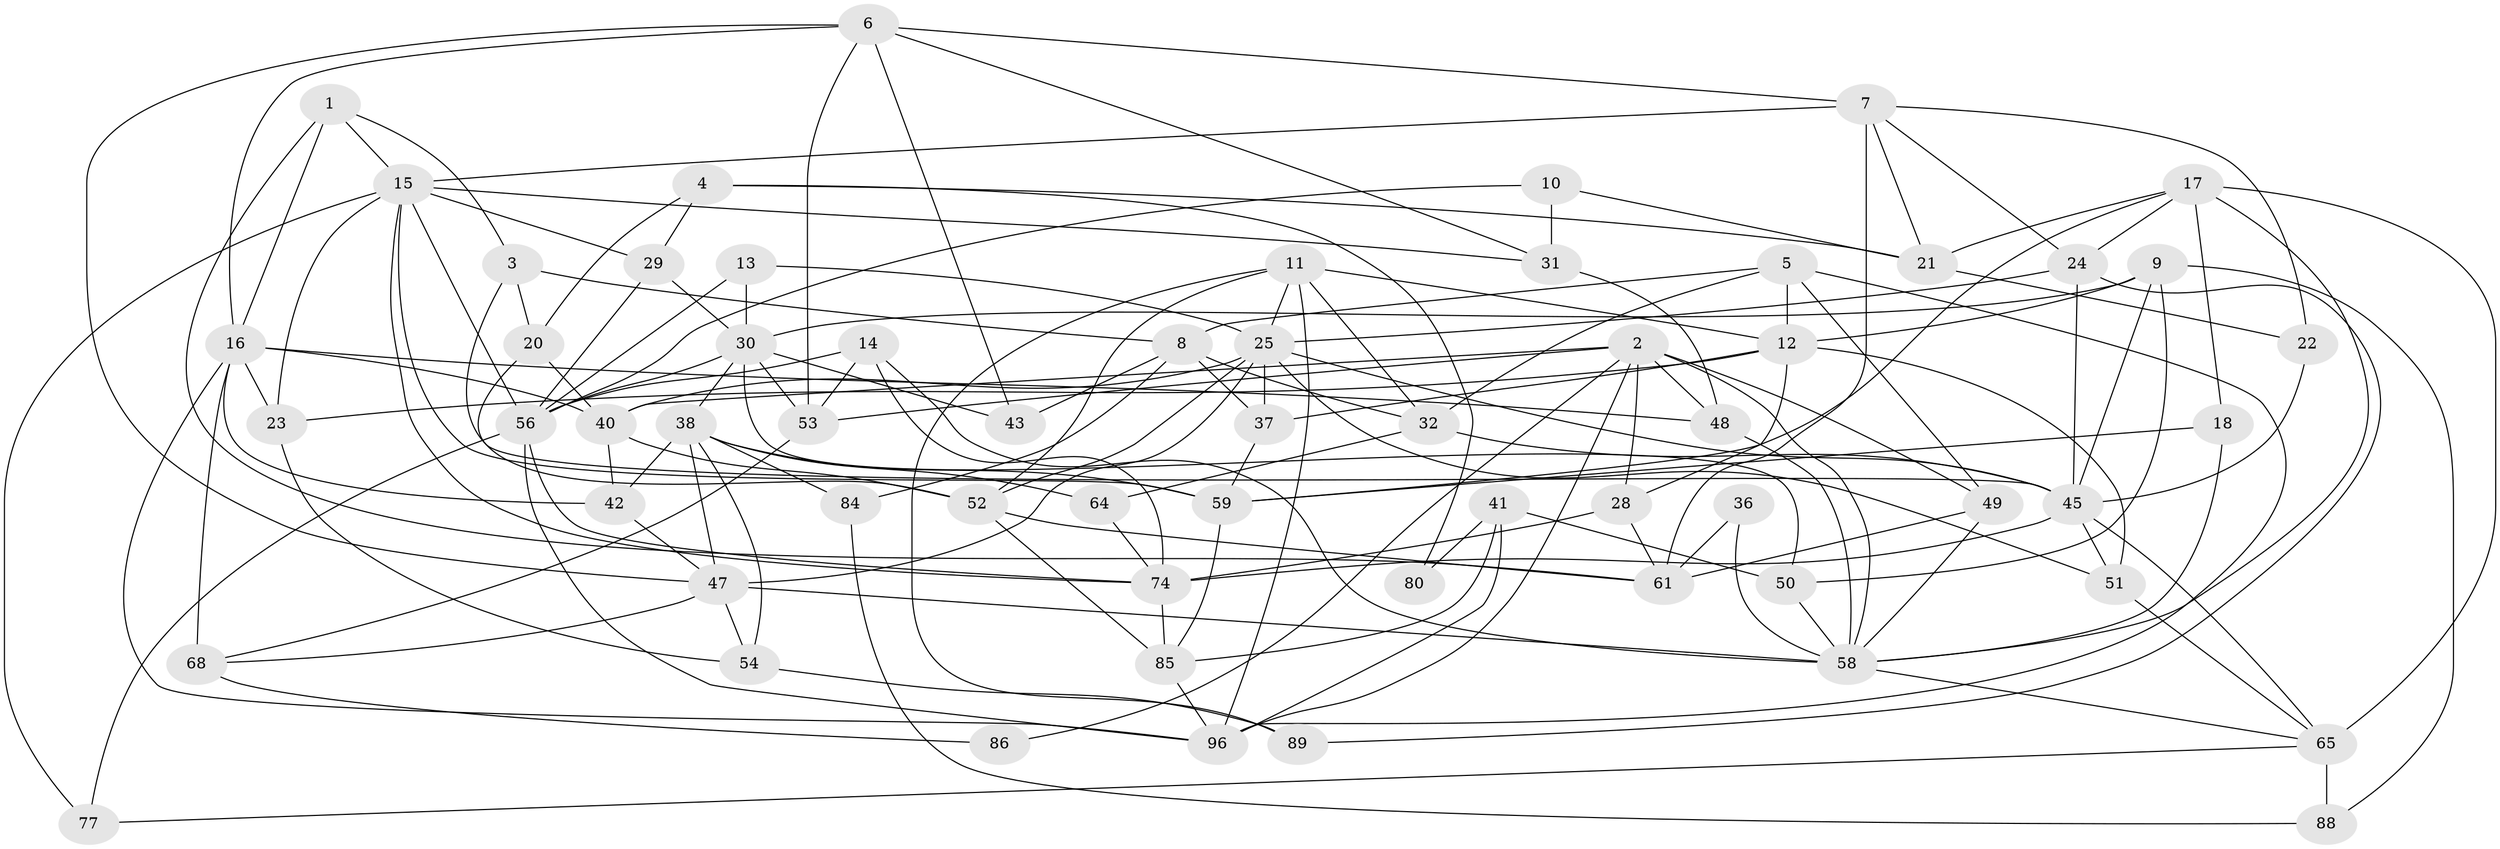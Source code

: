 // Generated by graph-tools (version 1.1) at 2025/23/03/03/25 07:23:58]
// undirected, 61 vertices, 154 edges
graph export_dot {
graph [start="1"]
  node [color=gray90,style=filled];
  1;
  2 [super="+57"];
  3;
  4 [super="+27"];
  5 [super="+44"];
  6 [super="+81"];
  7 [super="+55"];
  8 [super="+26"];
  9 [super="+69"];
  10;
  11 [super="+46"];
  12 [super="+94"];
  13;
  14;
  15 [super="+19"];
  16 [super="+75"];
  17;
  18 [super="+66"];
  20 [super="+62"];
  21 [super="+33"];
  22;
  23 [super="+39"];
  24 [super="+34"];
  25 [super="+35"];
  28 [super="+95"];
  29 [super="+90"];
  30 [super="+63"];
  31;
  32;
  36;
  37 [super="+92"];
  38 [super="+71"];
  40 [super="+97"];
  41;
  42 [super="+83"];
  43;
  45 [super="+73"];
  47 [super="+76"];
  48 [super="+78"];
  49;
  50 [super="+93"];
  51 [super="+79"];
  52 [super="+67"];
  53 [super="+60"];
  54;
  56 [super="+98"];
  58 [super="+82"];
  59 [super="+70"];
  61 [super="+87"];
  64;
  65 [super="+72"];
  68;
  74 [super="+91"];
  77;
  80;
  84;
  85;
  86;
  88;
  89;
  96 [super="+99"];
  1 -- 3;
  1 -- 61;
  1 -- 15;
  1 -- 16;
  2 -- 96;
  2 -- 48;
  2 -- 49;
  2 -- 53;
  2 -- 86;
  2 -- 40;
  2 -- 28;
  2 -- 58;
  3 -- 45;
  3 -- 8;
  3 -- 20;
  4 -- 29;
  4 -- 80;
  4 -- 21;
  4 -- 20;
  5 -- 49;
  5 -- 96;
  5 -- 8;
  5 -- 32;
  5 -- 12;
  6 -- 31;
  6 -- 7;
  6 -- 16;
  6 -- 53;
  6 -- 43;
  6 -- 47;
  7 -- 61 [weight=2];
  7 -- 21;
  7 -- 22;
  7 -- 24;
  7 -- 15;
  8 -- 37;
  8 -- 43;
  8 -- 84;
  8 -- 32;
  9 -- 45;
  9 -- 30;
  9 -- 88;
  9 -- 50;
  9 -- 12;
  10 -- 21;
  10 -- 56;
  10 -- 31;
  11 -- 89;
  11 -- 32;
  11 -- 96;
  11 -- 52;
  11 -- 25;
  11 -- 12;
  12 -- 51;
  12 -- 28;
  12 -- 37;
  12 -- 23;
  13 -- 25;
  13 -- 56;
  13 -- 30;
  14 -- 74;
  14 -- 53;
  14 -- 56;
  14 -- 58;
  15 -- 31 [weight=2];
  15 -- 77;
  15 -- 56;
  15 -- 59;
  15 -- 29;
  15 -- 74;
  15 -- 23;
  16 -- 96;
  16 -- 68;
  16 -- 40;
  16 -- 48;
  16 -- 23;
  16 -- 42;
  17 -- 24;
  17 -- 18;
  17 -- 58;
  17 -- 65;
  17 -- 21;
  17 -- 59;
  18 -- 59;
  18 -- 58;
  20 -- 52;
  20 -- 40;
  21 -- 22;
  22 -- 45;
  23 -- 54;
  24 -- 25;
  24 -- 89;
  24 -- 45 [weight=2];
  25 -- 47;
  25 -- 45;
  25 -- 51;
  25 -- 52;
  25 -- 40;
  25 -- 37;
  28 -- 74;
  28 -- 61;
  29 -- 30;
  29 -- 56;
  30 -- 43;
  30 -- 50;
  30 -- 53;
  30 -- 38;
  30 -- 56;
  31 -- 48;
  32 -- 64;
  32 -- 45;
  36 -- 61;
  36 -- 58;
  37 -- 59;
  38 -- 84;
  38 -- 59 [weight=2];
  38 -- 64;
  38 -- 47;
  38 -- 54;
  38 -- 42 [weight=2];
  40 -- 52;
  40 -- 42;
  41 -- 85;
  41 -- 96;
  41 -- 80;
  41 -- 50;
  42 -- 47;
  45 -- 51;
  45 -- 65;
  45 -- 74;
  47 -- 68;
  47 -- 54;
  47 -- 58;
  48 -- 58;
  49 -- 61;
  49 -- 58;
  50 -- 58 [weight=2];
  51 -- 65;
  52 -- 61;
  52 -- 85;
  53 -- 68;
  54 -- 89;
  56 -- 77;
  56 -- 96;
  56 -- 74;
  58 -- 65;
  59 -- 85;
  64 -- 74;
  65 -- 88;
  65 -- 77;
  68 -- 86;
  74 -- 85;
  84 -- 88;
  85 -- 96;
}
